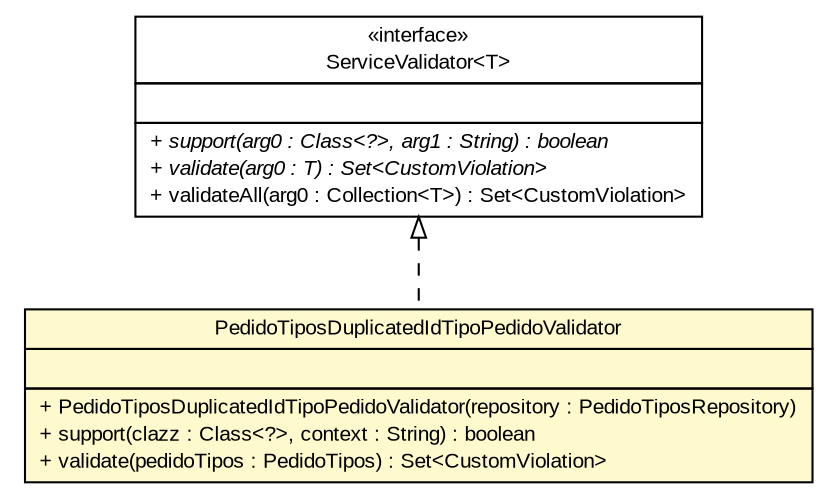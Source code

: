 #!/usr/local/bin/dot
#
# Class diagram 
# Generated by UMLGraph version R5_6 (http://www.umlgraph.org/)
#

digraph G {
	edge [fontname="arial",fontsize=10,labelfontname="arial",labelfontsize=10];
	node [fontname="arial",fontsize=10,shape=plaintext];
	nodesep=0.25;
	ranksep=0.5;
	// br.gov.to.sefaz.arr.parametros.business.service.validator.PedidoTiposDuplicatedIdTipoPedidoValidator
	c25161 [label=<<table title="br.gov.to.sefaz.arr.parametros.business.service.validator.PedidoTiposDuplicatedIdTipoPedidoValidator" border="0" cellborder="1" cellspacing="0" cellpadding="2" port="p" bgcolor="lemonChiffon" href="./PedidoTiposDuplicatedIdTipoPedidoValidator.html">
		<tr><td><table border="0" cellspacing="0" cellpadding="1">
<tr><td align="center" balign="center"> PedidoTiposDuplicatedIdTipoPedidoValidator </td></tr>
		</table></td></tr>
		<tr><td><table border="0" cellspacing="0" cellpadding="1">
<tr><td align="left" balign="left">  </td></tr>
		</table></td></tr>
		<tr><td><table border="0" cellspacing="0" cellpadding="1">
<tr><td align="left" balign="left"> + PedidoTiposDuplicatedIdTipoPedidoValidator(repository : PedidoTiposRepository) </td></tr>
<tr><td align="left" balign="left"> + support(clazz : Class&lt;?&gt;, context : String) : boolean </td></tr>
<tr><td align="left" balign="left"> + validate(pedidoTipos : PedidoTipos) : Set&lt;CustomViolation&gt; </td></tr>
		</table></td></tr>
		</table>>, URL="./PedidoTiposDuplicatedIdTipoPedidoValidator.html", fontname="arial", fontcolor="black", fontsize=10.0];
	//br.gov.to.sefaz.arr.parametros.business.service.validator.PedidoTiposDuplicatedIdTipoPedidoValidator implements br.gov.to.sefaz.business.service.validation.ServiceValidator<T>
	c25266:p -> c25161:p [dir=back,arrowtail=empty,style=dashed];
	// br.gov.to.sefaz.business.service.validation.ServiceValidator<T>
	c25266 [label=<<table title="br.gov.to.sefaz.business.service.validation.ServiceValidator" border="0" cellborder="1" cellspacing="0" cellpadding="2" port="p" href="http://java.sun.com/j2se/1.4.2/docs/api/br/gov/to/sefaz/business/service/validation/ServiceValidator.html">
		<tr><td><table border="0" cellspacing="0" cellpadding="1">
<tr><td align="center" balign="center"> &#171;interface&#187; </td></tr>
<tr><td align="center" balign="center"> ServiceValidator&lt;T&gt; </td></tr>
		</table></td></tr>
		<tr><td><table border="0" cellspacing="0" cellpadding="1">
<tr><td align="left" balign="left">  </td></tr>
		</table></td></tr>
		<tr><td><table border="0" cellspacing="0" cellpadding="1">
<tr><td align="left" balign="left"><font face="arial italic" point-size="10.0"> + support(arg0 : Class&lt;?&gt;, arg1 : String) : boolean </font></td></tr>
<tr><td align="left" balign="left"><font face="arial italic" point-size="10.0"> + validate(arg0 : T) : Set&lt;CustomViolation&gt; </font></td></tr>
<tr><td align="left" balign="left"> + validateAll(arg0 : Collection&lt;T&gt;) : Set&lt;CustomViolation&gt; </td></tr>
		</table></td></tr>
		</table>>, URL="http://java.sun.com/j2se/1.4.2/docs/api/br/gov/to/sefaz/business/service/validation/ServiceValidator.html", fontname="arial", fontcolor="black", fontsize=10.0];
}

